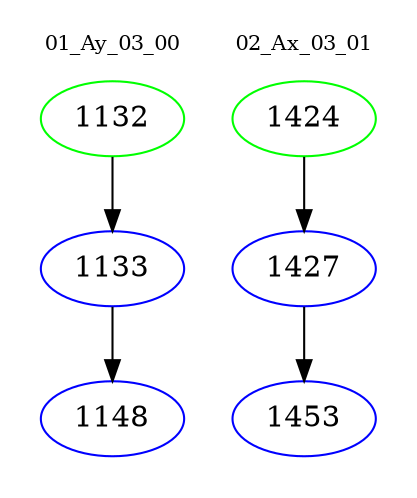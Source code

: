 digraph{
subgraph cluster_0 {
color = white
label = "01_Ay_03_00";
fontsize=10;
T0_1132 [label="1132", color="green"]
T0_1132 -> T0_1133 [color="black"]
T0_1133 [label="1133", color="blue"]
T0_1133 -> T0_1148 [color="black"]
T0_1148 [label="1148", color="blue"]
}
subgraph cluster_1 {
color = white
label = "02_Ax_03_01";
fontsize=10;
T1_1424 [label="1424", color="green"]
T1_1424 -> T1_1427 [color="black"]
T1_1427 [label="1427", color="blue"]
T1_1427 -> T1_1453 [color="black"]
T1_1453 [label="1453", color="blue"]
}
}
